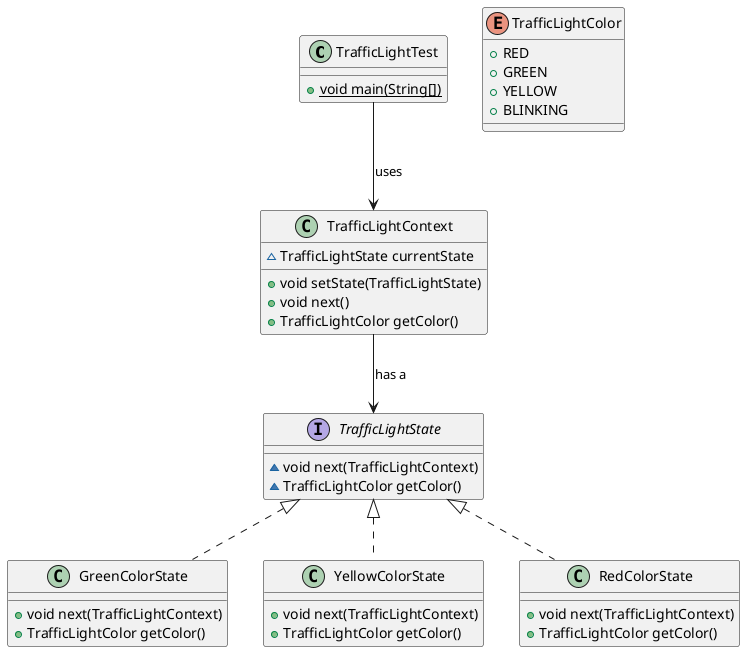@startuml
class TrafficLightTest {
+ {static} void main(String[])
}

enum TrafficLightColor {
+  RED
+  GREEN
+  YELLOW
+  BLINKING
}

class GreenColorState {
+ void next(TrafficLightContext)
+ TrafficLightColor getColor()
}

interface TrafficLightState {
~ void next(TrafficLightContext)
~ TrafficLightColor getColor()
}

class TrafficLightContext {
~ TrafficLightState currentState
+ void setState(TrafficLightState)
+ void next()
+ TrafficLightColor getColor()
}


class YellowColorState {
+ void next(TrafficLightContext)
+ TrafficLightColor getColor()
}

class RedColorState {
+ void next(TrafficLightContext)
+ TrafficLightColor getColor()
}


TrafficLightState <|.. GreenColorState
TrafficLightState <|.. YellowColorState
TrafficLightState <|.. RedColorState
TrafficLightContext --> TrafficLightState : has a
TrafficLightTest  --> TrafficLightContext : uses

@enduml
